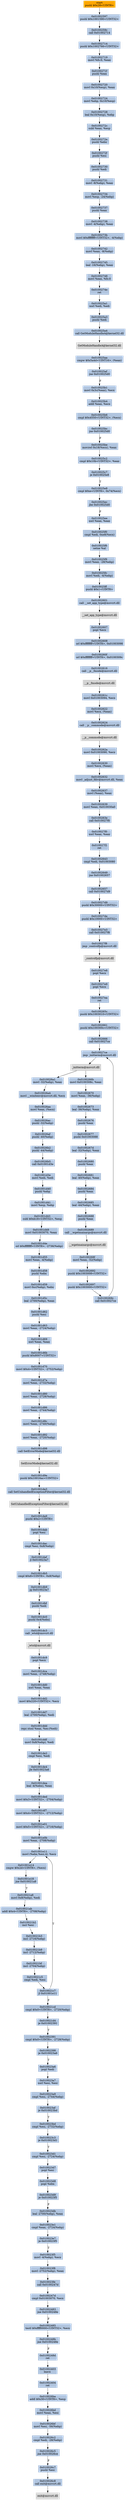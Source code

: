 digraph G {
node[shape=rectangle,style=filled,fillcolor=lightsteelblue,color=lightsteelblue]
bgcolor="transparent"
a0x01002595pushl_0x28UINT8[label="start\npushl $0x28<UINT8>",color="lightgrey",fillcolor="orange"];
a0x01002597pushl_0x1001590UINT32[label="0x01002597\npushl $0x1001590<UINT32>"];
a0x0100259ccall_0x01002714[label="0x0100259c\ncall 0x01002714"];
a0x01002714pushl_0x1002766UINT32[label="0x01002714\npushl $0x1002766<UINT32>"];
a0x01002719movl_fs_0_eax[label="0x01002719\nmovl %fs:0, %eax"];
a0x0100271fpushl_eax[label="0x0100271f\npushl %eax"];
a0x01002720movl_0x10esp__eax[label="0x01002720\nmovl 0x10(%esp), %eax"];
a0x01002724movl_ebp_0x10esp_[label="0x01002724\nmovl %ebp, 0x10(%esp)"];
a0x01002728leal_0x10esp__ebp[label="0x01002728\nleal 0x10(%esp), %ebp"];
a0x0100272csubl_eax_esp[label="0x0100272c\nsubl %eax, %esp"];
a0x0100272epushl_ebx[label="0x0100272e\npushl %ebx"];
a0x0100272fpushl_esi[label="0x0100272f\npushl %esi"];
a0x01002730pushl_edi[label="0x01002730\npushl %edi"];
a0x01002731movl__8ebp__eax[label="0x01002731\nmovl -8(%ebp), %eax"];
a0x01002734movl_esp__24ebp_[label="0x01002734\nmovl %esp, -24(%ebp)"];
a0x01002737pushl_eax[label="0x01002737\npushl %eax"];
a0x01002738movl__4ebp__eax[label="0x01002738\nmovl -4(%ebp), %eax"];
a0x0100273bmovl_0xffffffffUINT32__4ebp_[label="0x0100273b\nmovl $0xffffffff<UINT32>, -4(%ebp)"];
a0x01002742movl_eax__8ebp_[label="0x01002742\nmovl %eax, -8(%ebp)"];
a0x01002745leal__16ebp__eax[label="0x01002745\nleal -16(%ebp), %eax"];
a0x01002748movl_eax_fs_0[label="0x01002748\nmovl %eax, %fs:0"];
a0x0100274eret[label="0x0100274e\nret"];
a0x010025a1xorl_edi_edi[label="0x010025a1\nxorl %edi, %edi"];
a0x010025a3pushl_edi[label="0x010025a3\npushl %edi"];
a0x010025a4call_GetModuleHandleA_kernel32_dll[label="0x010025a4\ncall GetModuleHandleA@kernel32.dll"];
GetModuleHandleA_kernel32_dll[label="GetModuleHandleA@kernel32.dll",color="lightgrey",fillcolor="lightgrey"];
a0x010025aacmpw_0x5a4dUINT16_eax_[label="0x010025aa\ncmpw $0x5a4d<UINT16>, (%eax)"];
a0x010025afjne_0x010025d0[label="0x010025af\njne 0x010025d0"];
a0x010025b1movl_0x3ceax__ecx[label="0x010025b1\nmovl 0x3c(%eax), %ecx"];
a0x010025b4addl_eax_ecx[label="0x010025b4\naddl %eax, %ecx"];
a0x010025b6cmpl_0x4550UINT32_ecx_[label="0x010025b6\ncmpl $0x4550<UINT32>, (%ecx)"];
a0x010025bcjne_0x010025d0[label="0x010025bc\njne 0x010025d0"];
a0x010025bemovzwl_0x18ecx__eax[label="0x010025be\nmovzwl 0x18(%ecx), %eax"];
a0x010025c2cmpl_0x10bUINT32_eax[label="0x010025c2\ncmpl $0x10b<UINT32>, %eax"];
a0x010025c7je_0x010025e8[label="0x010025c7\nje 0x010025e8"];
a0x010025e8cmpl_0xeUINT8_0x74ecx_[label="0x010025e8\ncmpl $0xe<UINT8>, 0x74(%ecx)"];
a0x010025ecjbe_0x010025d0[label="0x010025ec\njbe 0x010025d0"];
a0x010025eexorl_eax_eax[label="0x010025ee\nxorl %eax, %eax"];
a0x010025f0cmpl_edi_0xe8ecx_[label="0x010025f0\ncmpl %edi, 0xe8(%ecx)"];
a0x010025f6setne_al[label="0x010025f6\nsetne %al"];
a0x010025f9movl_eax__28ebp_[label="0x010025f9\nmovl %eax, -28(%ebp)"];
a0x010025fcmovl_edi__4ebp_[label="0x010025fc\nmovl %edi, -4(%ebp)"];
a0x010025ffpushl_0x1UINT8[label="0x010025ff\npushl $0x1<UINT8>"];
a0x01002601call___set_app_type_msvcrt_dll[label="0x01002601\ncall __set_app_type@msvcrt.dll"];
a__set_app_type_msvcrt_dll[label="__set_app_type@msvcrt.dll",color="lightgrey",fillcolor="lightgrey"];
a0x01002607popl_ecx[label="0x01002607\npopl %ecx"];
a0x01002608orl_0xffffffffUINT8_0x01003098[label="0x01002608\norl $0xffffffff<UINT8>, 0x01003098"];
a0x0100260forl_0xffffffffUINT8_0x0100309c[label="0x0100260f\norl $0xffffffff<UINT8>, 0x0100309c"];
a0x01002616call___p__fmode_msvcrt_dll[label="0x01002616\ncall __p__fmode@msvcrt.dll"];
a__p__fmode_msvcrt_dll[label="__p__fmode@msvcrt.dll",color="lightgrey",fillcolor="lightgrey"];
a0x0100261cmovl_0x01003094_ecx[label="0x0100261c\nmovl 0x01003094, %ecx"];
a0x01002622movl_ecx_eax_[label="0x01002622\nmovl %ecx, (%eax)"];
a0x01002624call___p__commode_msvcrt_dll[label="0x01002624\ncall __p__commode@msvcrt.dll"];
a__p__commode_msvcrt_dll[label="__p__commode@msvcrt.dll",color="lightgrey",fillcolor="lightgrey"];
a0x0100262amovl_0x01003090_ecx[label="0x0100262a\nmovl 0x01003090, %ecx"];
a0x01002630movl_ecx_eax_[label="0x01002630\nmovl %ecx, (%eax)"];
a0x01002632movl__adjust_fdiv_msvcrt_dll_eax[label="0x01002632\nmovl _adjust_fdiv@msvcrt.dll, %eax"];
a0x01002637movl_eax__eax[label="0x01002637\nmovl (%eax), %eax"];
a0x01002639movl_eax_0x010030a0[label="0x01002639\nmovl %eax, 0x010030a0"];
a0x0100263ecall_0x010027f0[label="0x0100263e\ncall 0x010027f0"];
a0x010027f0xorl_eax_eax[label="0x010027f0\nxorl %eax, %eax"];
a0x010027f2ret[label="0x010027f2\nret"];
a0x01002643cmpl_edi_0x01003080[label="0x01002643\ncmpl %edi, 0x01003080"];
a0x01002649jne_0x01002657[label="0x01002649\njne 0x01002657"];
a0x01002657call_0x010027d9[label="0x01002657\ncall 0x010027d9"];
a0x010027d9pushl_0x30000UINT32[label="0x010027d9\npushl $0x30000<UINT32>"];
a0x010027depushl_0x10000UINT32[label="0x010027de\npushl $0x10000<UINT32>"];
a0x010027e3call_0x010027f8[label="0x010027e3\ncall 0x010027f8"];
a0x010027f8jmp__controlfp_msvcrt_dll[label="0x010027f8\njmp _controlfp@msvcrt.dll"];
a_controlfp_msvcrt_dll[label="_controlfp@msvcrt.dll",color="lightgrey",fillcolor="lightgrey"];
a0x010027e8popl_ecx[label="0x010027e8\npopl %ecx"];
a0x010027e9popl_ecx[label="0x010027e9\npopl %ecx"];
a0x010027earet[label="0x010027ea\nret"];
a0x0100265cpushl_0x1003010UINT32[label="0x0100265c\npushl $0x1003010<UINT32>"];
a0x01002661pushl_0x100300cUINT32[label="0x01002661\npushl $0x100300c<UINT32>"];
a0x01002666call_0x010027ce[label="0x01002666\ncall 0x010027ce"];
a0x010027cejmp__initterm_msvcrt_dll[label="0x010027ce\njmp _initterm@msvcrt.dll"];
a_initterm_msvcrt_dll[label="_initterm@msvcrt.dll",color="lightgrey",fillcolor="lightgrey"];
a0x0100266bmovl_0x0100308c_eax[label="0x0100266b\nmovl 0x0100308c, %eax"];
a0x01002670movl_eax__36ebp_[label="0x01002670\nmovl %eax, -36(%ebp)"];
a0x01002673leal__36ebp__eax[label="0x01002673\nleal -36(%ebp), %eax"];
a0x01002676pushl_eax[label="0x01002676\npushl %eax"];
a0x01002677pushl_0x01003088[label="0x01002677\npushl 0x01003088"];
a0x0100267dleal__32ebp__eax[label="0x0100267d\nleal -32(%ebp), %eax"];
a0x01002680pushl_eax[label="0x01002680\npushl %eax"];
a0x01002681leal__40ebp__eax[label="0x01002681\nleal -40(%ebp), %eax"];
a0x01002684pushl_eax[label="0x01002684\npushl %eax"];
a0x01002685leal__44ebp__eax[label="0x01002685\nleal -44(%ebp), %eax"];
a0x01002688pushl_eax[label="0x01002688\npushl %eax"];
a0x01002689call___wgetmainargs_msvcrt_dll[label="0x01002689\ncall __wgetmainargs@msvcrt.dll"];
a__wgetmainargs_msvcrt_dll[label="__wgetmainargs@msvcrt.dll",color="lightgrey",fillcolor="lightgrey"];
a0x0100268fmovl_eax__52ebp_[label="0x0100268f\nmovl %eax, -52(%ebp)"];
a0x01002692pushl_0x1003008UINT32[label="0x01002692\npushl $0x1003008<UINT32>"];
a0x01002697pushl_0x1003000UINT32[label="0x01002697\npushl $0x1003000<UINT32>"];
a0x0100269ccall_0x010027ce[label="0x0100269c\ncall 0x010027ce"];
a0x010026a1movl__32ebp__eax[label="0x010026a1\nmovl -32(%ebp), %eax"];
a0x010026a4movl___winitenv_msvcrt_dll_ecx[label="0x010026a4\nmovl __winitenv@msvcrt.dll, %ecx"];
a0x010026aamovl_eax_ecx_[label="0x010026aa\nmovl %eax, (%ecx)"];
a0x010026acpushl__32ebp_[label="0x010026ac\npushl -32(%ebp)"];
a0x010026afpushl__40ebp_[label="0x010026af\npushl -40(%ebp)"];
a0x010026b2pushl__44ebp_[label="0x010026b2\npushl -44(%ebp)"];
a0x010026b5call_0x01001d3e[label="0x010026b5\ncall 0x01001d3e"];
a0x01001d3emovl_edi_edi[label="0x01001d3e\nmovl %edi, %edi"];
a0x01001d40pushl_ebp[label="0x01001d40\npushl %ebp"];
a0x01001d41movl_esp_ebp[label="0x01001d41\nmovl %esp, %ebp"];
a0x01001d43subl_0xb18UINT32_esp[label="0x01001d43\nsubl $0xb18<UINT32>, %esp"];
a0x01001d49movl_0x01003070_eax[label="0x01001d49\nmovl 0x01003070, %eax"];
a0x01001d4eorl_0xffffffffUINT8__2736ebp_[label="0x01001d4e\norl $0xffffffff<UINT8>, -2736(%ebp)"];
a0x01001d55movl_eax__4ebp_[label="0x01001d55\nmovl %eax, -4(%ebp)"];
a0x01001d58pushl_ebx[label="0x01001d58\npushl %ebx"];
a0x01001d59movl_0xcebp__ebx[label="0x01001d59\nmovl 0xc(%ebp), %ebx"];
a0x01001d5cleal__2700ebp__eax[label="0x01001d5c\nleal -2700(%ebp), %eax"];
a0x01001d62pushl_esi[label="0x01001d62\npushl %esi"];
a0x01001d63movl_eax__2724ebp_[label="0x01001d63\nmovl %eax, -2724(%ebp)"];
a0x01001d69xorl_eax_eax[label="0x01001d69\nxorl %eax, %eax"];
a0x01001d6bpushl_0x8007UINT32[label="0x01001d6b\npushl $0x8007<UINT32>"];
a0x01001d70movl_0x4UINT32__2752ebp_[label="0x01001d70\nmovl $0x4<UINT32>, -2752(%ebp)"];
a0x01001d7amovl_eax__2732ebp_[label="0x01001d7a\nmovl %eax, -2732(%ebp)"];
a0x01001d80movl_eax__2728ebp_[label="0x01001d80\nmovl %eax, -2728(%ebp)"];
a0x01001d86movl_eax__2744ebp_[label="0x01001d86\nmovl %eax, -2744(%ebp)"];
a0x01001d8cmovl_eax__2740ebp_[label="0x01001d8c\nmovl %eax, -2740(%ebp)"];
a0x01001d92movl_eax__2720ebp_[label="0x01001d92\nmovl %eax, -2720(%ebp)"];
a0x01001d98call_SetErrorMode_kernel32_dll[label="0x01001d98\ncall SetErrorMode@kernel32.dll"];
SetErrorMode_kernel32_dll[label="SetErrorMode@kernel32.dll",color="lightgrey",fillcolor="lightgrey"];
a0x01001d9epushl_0x10016acUINT32[label="0x01001d9e\npushl $0x10016ac<UINT32>"];
a0x01001da3call_SetUnhandledExceptionFilter_kernel32_dll[label="0x01001da3\ncall SetUnhandledExceptionFilter@kernel32.dll"];
SetUnhandledExceptionFilter_kernel32_dll[label="SetUnhandledExceptionFilter@kernel32.dll",color="lightgrey",fillcolor="lightgrey"];
a0x01001da9pushl_0x2UINT8[label="0x01001da9\npushl $0x2<UINT8>"];
a0x01001dabpopl_esi[label="0x01001dab\npopl %esi"];
a0x01001daccmpl_esi_0x8ebp_[label="0x01001dac\ncmpl %esi, 0x8(%ebp)"];
a0x01001dafjl_0x010023a7[label="0x01001daf\njl 0x010023a7"];
a0x01001db5cmpl_0x8UINT8_0x8ebp_[label="0x01001db5\ncmpl $0x8<UINT8>, 0x8(%ebp)"];
a0x01001db9jg_0x010023a7[label="0x01001db9\njg 0x010023a7"];
a0x01001dbfpushl_edi[label="0x01001dbf\npushl %edi"];
a0x01001dc0pushl_0x4ebx_[label="0x01001dc0\npushl 0x4(%ebx)"];
a0x01001dc3call__wtol_msvcrt_dll[label="0x01001dc3\ncall _wtol@msvcrt.dll"];
a_wtol_msvcrt_dll[label="_wtol@msvcrt.dll",color="lightgrey",fillcolor="lightgrey"];
a0x01001dc9popl_ecx[label="0x01001dc9\npopl %ecx"];
a0x01001dcamovl_eax__2748ebp_[label="0x01001dca\nmovl %eax, -2748(%ebp)"];
a0x01001dd0xorl_eax_eax[label="0x01001dd0\nxorl %eax, %eax"];
a0x01001dd2movl_0x220UINT32_ecx[label="0x01001dd2\nmovl $0x220<UINT32>, %ecx"];
a0x01001dd7leal__2700ebp__edi[label="0x01001dd7\nleal -2700(%ebp), %edi"];
a0x01001dddrepz_stosl_eax_es_edi_[label="0x01001ddd\nrepz stosl %eax, %es:(%edi)"];
a0x01001ddfmovl_0x8ebp__edi[label="0x01001ddf\nmovl 0x8(%ebp), %edi"];
a0x01001de2cmpl_esi_edi[label="0x01001de2\ncmpl %esi, %edi"];
a0x01001de4jle_0x010023a6[label="0x01001de4\njle 0x010023a6"];
a0x01001dealeal__4ebx__eax[label="0x01001dea\nleal -4(%ebx), %eax"];
a0x01001dedmovl_0x3UINT32__2704ebp_[label="0x01001ded\nmovl $0x3<UINT32>, -2704(%ebp)"];
a0x01001df7movl_0x4UINT32__2712ebp_[label="0x01001df7\nmovl $0x4<UINT32>, -2712(%ebp)"];
a0x01001e01movl_0x5UINT32__2716ebp_[label="0x01001e01\nmovl $0x5<UINT32>, -2716(%ebp)"];
a0x01001e0bmovl_eax__2708ebp_[label="0x01001e0b\nmovl %eax, -2708(%ebp)"];
a0x01001e11movl_ebxesi4__ecx[label="0x01001e11\nmovl (%ebx,%esi,4), %ecx"];
a0x01001e14cmpw_0x2dUINT8_ecx_[label="0x01001e14\ncmpw $0x2d<UINT8>, (%ecx)"];
a0x01001e18jne_0x010021a8[label="0x01001e18\njne 0x010021a8"];
a0x010021a8movl_0x8ebp__edi[label="0x010021a8\nmovl 0x8(%ebp), %edi"];
a0x010021abaddl_0x4UINT8__2708ebp_[label="0x010021ab\naddl $0x4<UINT8>, -2708(%ebp)"];
a0x010021b2incl_esi[label="0x010021b2\nincl %esi"];
a0x010021b3incl__2716ebp_[label="0x010021b3\nincl -2716(%ebp)"];
a0x010021b9incl__2712ebp_[label="0x010021b9\nincl -2712(%ebp)"];
a0x010021bfincl__2704ebp_[label="0x010021bf\nincl -2704(%ebp)"];
a0x010021c5cmpl_edi_esi[label="0x010021c5\ncmpl %edi, %esi"];
a0x010021c7jl_0x01001e11[label="0x010021c7\njl 0x01001e11"];
a0x010021cdcmpl_0x0UINT8__2720ebp_[label="0x010021cd\ncmpl $0x0<UINT8>, -2720(%ebp)"];
a0x010021d4je_0x01002391[label="0x010021d4\nje 0x01002391"];
a0x01002391cmpl_0x0UINT8__2728ebp_[label="0x01002391\ncmpl $0x0<UINT8>, -2728(%ebp)"];
a0x01002398je_0x010023a6[label="0x01002398\nje 0x010023a6"];
a0x010023a6popl_edi[label="0x010023a6\npopl %edi"];
a0x010023a7xorl_esi_esi[label="0x010023a7\nxorl %esi, %esi"];
a0x010023a9cmpl_esi__2744ebp_[label="0x010023a9\ncmpl %esi, -2744(%ebp)"];
a0x010023afje_0x010023bd[label="0x010023af\nje 0x010023bd"];
a0x010023bdcmpl_esi__2732ebp_[label="0x010023bd\ncmpl %esi, -2732(%ebp)"];
a0x010023c3je_0x010023d1[label="0x010023c3\nje 0x010023d1"];
a0x010023d1cmpl_esi__2724ebp_[label="0x010023d1\ncmpl %esi, -2724(%ebp)"];
a0x010023d7popl_esi[label="0x010023d7\npopl %esi"];
a0x010023d8popl_ebx[label="0x010023d8\npopl %ebx"];
a0x010023d9je_0x010023f5[label="0x010023d9\nje 0x010023f5"];
a0x010023dbleal__2700ebp__eax[label="0x010023db\nleal -2700(%ebp), %eax"];
a0x010023e1cmpl_eax__2724ebp_[label="0x010023e1\ncmpl %eax, -2724(%ebp)"];
a0x010023e7je_0x010023f5[label="0x010023e7\nje 0x010023f5"];
a0x010023f5movl__4ebp__ecx[label="0x010023f5\nmovl -4(%ebp), %ecx"];
a0x010023f8movl__2752ebp__eax[label="0x010023f8\nmovl -2752(%ebp), %eax"];
a0x010023fecall_0x0100247d[label="0x010023fe\ncall 0x0100247d"];
a0x0100247dcmpl_0x01003070_ecx[label="0x0100247d\ncmpl 0x01003070, %ecx"];
a0x01002483jne_0x0100248e[label="0x01002483\njne 0x0100248e"];
a0x01002485testl_0xffff0000UINT32_ecx[label="0x01002485\ntestl $0xffff0000<UINT32>, %ecx"];
a0x0100248bjne_0x0100248e[label="0x0100248b\njne 0x0100248e"];
a0x0100248dret[label="0x0100248d\nret"];
a0x01002403leave_[label="0x01002403\nleave "];
a0x01002404ret[label="0x01002404\nret"];
a0x010026baaddl_0x30UINT8_esp[label="0x010026ba\naddl $0x30<UINT8>, %esp"];
a0x010026bdmovl_eax_esi[label="0x010026bd\nmovl %eax, %esi"];
a0x010026bfmovl_esi__56ebp_[label="0x010026bf\nmovl %esi, -56(%ebp)"];
a0x010026c2cmpl_edi__28ebp_[label="0x010026c2\ncmpl %edi, -28(%ebp)"];
a0x010026c5jne_0x010026ce[label="0x010026c5\njne 0x010026ce"];
a0x010026c7pushl_esi[label="0x010026c7\npushl %esi"];
a0x010026c8call_exit_msvcrt_dll[label="0x010026c8\ncall exit@msvcrt.dll"];
exit_msvcrt_dll[label="exit@msvcrt.dll",color="lightgrey",fillcolor="lightgrey"];
a0x01002595pushl_0x28UINT8 -> a0x01002597pushl_0x1001590UINT32 [color="#000000"];
a0x01002597pushl_0x1001590UINT32 -> a0x0100259ccall_0x01002714 [color="#000000"];
a0x0100259ccall_0x01002714 -> a0x01002714pushl_0x1002766UINT32 [color="#000000"];
a0x01002714pushl_0x1002766UINT32 -> a0x01002719movl_fs_0_eax [color="#000000"];
a0x01002719movl_fs_0_eax -> a0x0100271fpushl_eax [color="#000000"];
a0x0100271fpushl_eax -> a0x01002720movl_0x10esp__eax [color="#000000"];
a0x01002720movl_0x10esp__eax -> a0x01002724movl_ebp_0x10esp_ [color="#000000"];
a0x01002724movl_ebp_0x10esp_ -> a0x01002728leal_0x10esp__ebp [color="#000000"];
a0x01002728leal_0x10esp__ebp -> a0x0100272csubl_eax_esp [color="#000000"];
a0x0100272csubl_eax_esp -> a0x0100272epushl_ebx [color="#000000"];
a0x0100272epushl_ebx -> a0x0100272fpushl_esi [color="#000000"];
a0x0100272fpushl_esi -> a0x01002730pushl_edi [color="#000000"];
a0x01002730pushl_edi -> a0x01002731movl__8ebp__eax [color="#000000"];
a0x01002731movl__8ebp__eax -> a0x01002734movl_esp__24ebp_ [color="#000000"];
a0x01002734movl_esp__24ebp_ -> a0x01002737pushl_eax [color="#000000"];
a0x01002737pushl_eax -> a0x01002738movl__4ebp__eax [color="#000000"];
a0x01002738movl__4ebp__eax -> a0x0100273bmovl_0xffffffffUINT32__4ebp_ [color="#000000"];
a0x0100273bmovl_0xffffffffUINT32__4ebp_ -> a0x01002742movl_eax__8ebp_ [color="#000000"];
a0x01002742movl_eax__8ebp_ -> a0x01002745leal__16ebp__eax [color="#000000"];
a0x01002745leal__16ebp__eax -> a0x01002748movl_eax_fs_0 [color="#000000"];
a0x01002748movl_eax_fs_0 -> a0x0100274eret [color="#000000"];
a0x0100274eret -> a0x010025a1xorl_edi_edi [color="#000000"];
a0x010025a1xorl_edi_edi -> a0x010025a3pushl_edi [color="#000000"];
a0x010025a3pushl_edi -> a0x010025a4call_GetModuleHandleA_kernel32_dll [color="#000000"];
a0x010025a4call_GetModuleHandleA_kernel32_dll -> GetModuleHandleA_kernel32_dll [color="#000000"];
GetModuleHandleA_kernel32_dll -> a0x010025aacmpw_0x5a4dUINT16_eax_ [color="#000000"];
a0x010025aacmpw_0x5a4dUINT16_eax_ -> a0x010025afjne_0x010025d0 [color="#000000"];
a0x010025afjne_0x010025d0 -> a0x010025b1movl_0x3ceax__ecx [color="#000000",label="F"];
a0x010025b1movl_0x3ceax__ecx -> a0x010025b4addl_eax_ecx [color="#000000"];
a0x010025b4addl_eax_ecx -> a0x010025b6cmpl_0x4550UINT32_ecx_ [color="#000000"];
a0x010025b6cmpl_0x4550UINT32_ecx_ -> a0x010025bcjne_0x010025d0 [color="#000000"];
a0x010025bcjne_0x010025d0 -> a0x010025bemovzwl_0x18ecx__eax [color="#000000",label="F"];
a0x010025bemovzwl_0x18ecx__eax -> a0x010025c2cmpl_0x10bUINT32_eax [color="#000000"];
a0x010025c2cmpl_0x10bUINT32_eax -> a0x010025c7je_0x010025e8 [color="#000000"];
a0x010025c7je_0x010025e8 -> a0x010025e8cmpl_0xeUINT8_0x74ecx_ [color="#000000",label="T"];
a0x010025e8cmpl_0xeUINT8_0x74ecx_ -> a0x010025ecjbe_0x010025d0 [color="#000000"];
a0x010025ecjbe_0x010025d0 -> a0x010025eexorl_eax_eax [color="#000000",label="F"];
a0x010025eexorl_eax_eax -> a0x010025f0cmpl_edi_0xe8ecx_ [color="#000000"];
a0x010025f0cmpl_edi_0xe8ecx_ -> a0x010025f6setne_al [color="#000000"];
a0x010025f6setne_al -> a0x010025f9movl_eax__28ebp_ [color="#000000"];
a0x010025f9movl_eax__28ebp_ -> a0x010025fcmovl_edi__4ebp_ [color="#000000"];
a0x010025fcmovl_edi__4ebp_ -> a0x010025ffpushl_0x1UINT8 [color="#000000"];
a0x010025ffpushl_0x1UINT8 -> a0x01002601call___set_app_type_msvcrt_dll [color="#000000"];
a0x01002601call___set_app_type_msvcrt_dll -> a__set_app_type_msvcrt_dll [color="#000000"];
a__set_app_type_msvcrt_dll -> a0x01002607popl_ecx [color="#000000"];
a0x01002607popl_ecx -> a0x01002608orl_0xffffffffUINT8_0x01003098 [color="#000000"];
a0x01002608orl_0xffffffffUINT8_0x01003098 -> a0x0100260forl_0xffffffffUINT8_0x0100309c [color="#000000"];
a0x0100260forl_0xffffffffUINT8_0x0100309c -> a0x01002616call___p__fmode_msvcrt_dll [color="#000000"];
a0x01002616call___p__fmode_msvcrt_dll -> a__p__fmode_msvcrt_dll [color="#000000"];
a__p__fmode_msvcrt_dll -> a0x0100261cmovl_0x01003094_ecx [color="#000000"];
a0x0100261cmovl_0x01003094_ecx -> a0x01002622movl_ecx_eax_ [color="#000000"];
a0x01002622movl_ecx_eax_ -> a0x01002624call___p__commode_msvcrt_dll [color="#000000"];
a0x01002624call___p__commode_msvcrt_dll -> a__p__commode_msvcrt_dll [color="#000000"];
a__p__commode_msvcrt_dll -> a0x0100262amovl_0x01003090_ecx [color="#000000"];
a0x0100262amovl_0x01003090_ecx -> a0x01002630movl_ecx_eax_ [color="#000000"];
a0x01002630movl_ecx_eax_ -> a0x01002632movl__adjust_fdiv_msvcrt_dll_eax [color="#000000"];
a0x01002632movl__adjust_fdiv_msvcrt_dll_eax -> a0x01002637movl_eax__eax [color="#000000"];
a0x01002637movl_eax__eax -> a0x01002639movl_eax_0x010030a0 [color="#000000"];
a0x01002639movl_eax_0x010030a0 -> a0x0100263ecall_0x010027f0 [color="#000000"];
a0x0100263ecall_0x010027f0 -> a0x010027f0xorl_eax_eax [color="#000000"];
a0x010027f0xorl_eax_eax -> a0x010027f2ret [color="#000000"];
a0x010027f2ret -> a0x01002643cmpl_edi_0x01003080 [color="#000000"];
a0x01002643cmpl_edi_0x01003080 -> a0x01002649jne_0x01002657 [color="#000000"];
a0x01002649jne_0x01002657 -> a0x01002657call_0x010027d9 [color="#000000",label="T"];
a0x01002657call_0x010027d9 -> a0x010027d9pushl_0x30000UINT32 [color="#000000"];
a0x010027d9pushl_0x30000UINT32 -> a0x010027depushl_0x10000UINT32 [color="#000000"];
a0x010027depushl_0x10000UINT32 -> a0x010027e3call_0x010027f8 [color="#000000"];
a0x010027e3call_0x010027f8 -> a0x010027f8jmp__controlfp_msvcrt_dll [color="#000000"];
a0x010027f8jmp__controlfp_msvcrt_dll -> a_controlfp_msvcrt_dll [color="#000000"];
a_controlfp_msvcrt_dll -> a0x010027e8popl_ecx [color="#000000"];
a0x010027e8popl_ecx -> a0x010027e9popl_ecx [color="#000000"];
a0x010027e9popl_ecx -> a0x010027earet [color="#000000"];
a0x010027earet -> a0x0100265cpushl_0x1003010UINT32 [color="#000000"];
a0x0100265cpushl_0x1003010UINT32 -> a0x01002661pushl_0x100300cUINT32 [color="#000000"];
a0x01002661pushl_0x100300cUINT32 -> a0x01002666call_0x010027ce [color="#000000"];
a0x01002666call_0x010027ce -> a0x010027cejmp__initterm_msvcrt_dll [color="#000000"];
a0x010027cejmp__initterm_msvcrt_dll -> a_initterm_msvcrt_dll [color="#000000"];
a_initterm_msvcrt_dll -> a0x0100266bmovl_0x0100308c_eax [color="#000000"];
a0x0100266bmovl_0x0100308c_eax -> a0x01002670movl_eax__36ebp_ [color="#000000"];
a0x01002670movl_eax__36ebp_ -> a0x01002673leal__36ebp__eax [color="#000000"];
a0x01002673leal__36ebp__eax -> a0x01002676pushl_eax [color="#000000"];
a0x01002676pushl_eax -> a0x01002677pushl_0x01003088 [color="#000000"];
a0x01002677pushl_0x01003088 -> a0x0100267dleal__32ebp__eax [color="#000000"];
a0x0100267dleal__32ebp__eax -> a0x01002680pushl_eax [color="#000000"];
a0x01002680pushl_eax -> a0x01002681leal__40ebp__eax [color="#000000"];
a0x01002681leal__40ebp__eax -> a0x01002684pushl_eax [color="#000000"];
a0x01002684pushl_eax -> a0x01002685leal__44ebp__eax [color="#000000"];
a0x01002685leal__44ebp__eax -> a0x01002688pushl_eax [color="#000000"];
a0x01002688pushl_eax -> a0x01002689call___wgetmainargs_msvcrt_dll [color="#000000"];
a0x01002689call___wgetmainargs_msvcrt_dll -> a__wgetmainargs_msvcrt_dll [color="#000000"];
a__wgetmainargs_msvcrt_dll -> a0x0100268fmovl_eax__52ebp_ [color="#000000"];
a0x0100268fmovl_eax__52ebp_ -> a0x01002692pushl_0x1003008UINT32 [color="#000000"];
a0x01002692pushl_0x1003008UINT32 -> a0x01002697pushl_0x1003000UINT32 [color="#000000"];
a0x01002697pushl_0x1003000UINT32 -> a0x0100269ccall_0x010027ce [color="#000000"];
a0x0100269ccall_0x010027ce -> a0x010027cejmp__initterm_msvcrt_dll [color="#000000"];
a_initterm_msvcrt_dll -> a0x010026a1movl__32ebp__eax [color="#000000"];
a0x010026a1movl__32ebp__eax -> a0x010026a4movl___winitenv_msvcrt_dll_ecx [color="#000000"];
a0x010026a4movl___winitenv_msvcrt_dll_ecx -> a0x010026aamovl_eax_ecx_ [color="#000000"];
a0x010026aamovl_eax_ecx_ -> a0x010026acpushl__32ebp_ [color="#000000"];
a0x010026acpushl__32ebp_ -> a0x010026afpushl__40ebp_ [color="#000000"];
a0x010026afpushl__40ebp_ -> a0x010026b2pushl__44ebp_ [color="#000000"];
a0x010026b2pushl__44ebp_ -> a0x010026b5call_0x01001d3e [color="#000000"];
a0x010026b5call_0x01001d3e -> a0x01001d3emovl_edi_edi [color="#000000"];
a0x01001d3emovl_edi_edi -> a0x01001d40pushl_ebp [color="#000000"];
a0x01001d40pushl_ebp -> a0x01001d41movl_esp_ebp [color="#000000"];
a0x01001d41movl_esp_ebp -> a0x01001d43subl_0xb18UINT32_esp [color="#000000"];
a0x01001d43subl_0xb18UINT32_esp -> a0x01001d49movl_0x01003070_eax [color="#000000"];
a0x01001d49movl_0x01003070_eax -> a0x01001d4eorl_0xffffffffUINT8__2736ebp_ [color="#000000"];
a0x01001d4eorl_0xffffffffUINT8__2736ebp_ -> a0x01001d55movl_eax__4ebp_ [color="#000000"];
a0x01001d55movl_eax__4ebp_ -> a0x01001d58pushl_ebx [color="#000000"];
a0x01001d58pushl_ebx -> a0x01001d59movl_0xcebp__ebx [color="#000000"];
a0x01001d59movl_0xcebp__ebx -> a0x01001d5cleal__2700ebp__eax [color="#000000"];
a0x01001d5cleal__2700ebp__eax -> a0x01001d62pushl_esi [color="#000000"];
a0x01001d62pushl_esi -> a0x01001d63movl_eax__2724ebp_ [color="#000000"];
a0x01001d63movl_eax__2724ebp_ -> a0x01001d69xorl_eax_eax [color="#000000"];
a0x01001d69xorl_eax_eax -> a0x01001d6bpushl_0x8007UINT32 [color="#000000"];
a0x01001d6bpushl_0x8007UINT32 -> a0x01001d70movl_0x4UINT32__2752ebp_ [color="#000000"];
a0x01001d70movl_0x4UINT32__2752ebp_ -> a0x01001d7amovl_eax__2732ebp_ [color="#000000"];
a0x01001d7amovl_eax__2732ebp_ -> a0x01001d80movl_eax__2728ebp_ [color="#000000"];
a0x01001d80movl_eax__2728ebp_ -> a0x01001d86movl_eax__2744ebp_ [color="#000000"];
a0x01001d86movl_eax__2744ebp_ -> a0x01001d8cmovl_eax__2740ebp_ [color="#000000"];
a0x01001d8cmovl_eax__2740ebp_ -> a0x01001d92movl_eax__2720ebp_ [color="#000000"];
a0x01001d92movl_eax__2720ebp_ -> a0x01001d98call_SetErrorMode_kernel32_dll [color="#000000"];
a0x01001d98call_SetErrorMode_kernel32_dll -> SetErrorMode_kernel32_dll [color="#000000"];
SetErrorMode_kernel32_dll -> a0x01001d9epushl_0x10016acUINT32 [color="#000000"];
a0x01001d9epushl_0x10016acUINT32 -> a0x01001da3call_SetUnhandledExceptionFilter_kernel32_dll [color="#000000"];
a0x01001da3call_SetUnhandledExceptionFilter_kernel32_dll -> SetUnhandledExceptionFilter_kernel32_dll [color="#000000"];
SetUnhandledExceptionFilter_kernel32_dll -> a0x01001da9pushl_0x2UINT8 [color="#000000"];
a0x01001da9pushl_0x2UINT8 -> a0x01001dabpopl_esi [color="#000000"];
a0x01001dabpopl_esi -> a0x01001daccmpl_esi_0x8ebp_ [color="#000000"];
a0x01001daccmpl_esi_0x8ebp_ -> a0x01001dafjl_0x010023a7 [color="#000000"];
a0x01001dafjl_0x010023a7 -> a0x01001db5cmpl_0x8UINT8_0x8ebp_ [color="#000000",label="F"];
a0x01001db5cmpl_0x8UINT8_0x8ebp_ -> a0x01001db9jg_0x010023a7 [color="#000000"];
a0x01001db9jg_0x010023a7 -> a0x01001dbfpushl_edi [color="#000000",label="F"];
a0x01001dbfpushl_edi -> a0x01001dc0pushl_0x4ebx_ [color="#000000"];
a0x01001dc0pushl_0x4ebx_ -> a0x01001dc3call__wtol_msvcrt_dll [color="#000000"];
a0x01001dc3call__wtol_msvcrt_dll -> a_wtol_msvcrt_dll [color="#000000"];
a_wtol_msvcrt_dll -> a0x01001dc9popl_ecx [color="#000000"];
a0x01001dc9popl_ecx -> a0x01001dcamovl_eax__2748ebp_ [color="#000000"];
a0x01001dcamovl_eax__2748ebp_ -> a0x01001dd0xorl_eax_eax [color="#000000"];
a0x01001dd0xorl_eax_eax -> a0x01001dd2movl_0x220UINT32_ecx [color="#000000"];
a0x01001dd2movl_0x220UINT32_ecx -> a0x01001dd7leal__2700ebp__edi [color="#000000"];
a0x01001dd7leal__2700ebp__edi -> a0x01001dddrepz_stosl_eax_es_edi_ [color="#000000"];
a0x01001dddrepz_stosl_eax_es_edi_ -> a0x01001ddfmovl_0x8ebp__edi [color="#000000"];
a0x01001ddfmovl_0x8ebp__edi -> a0x01001de2cmpl_esi_edi [color="#000000"];
a0x01001de2cmpl_esi_edi -> a0x01001de4jle_0x010023a6 [color="#000000"];
a0x01001de4jle_0x010023a6 -> a0x01001dealeal__4ebx__eax [color="#000000",label="F"];
a0x01001dealeal__4ebx__eax -> a0x01001dedmovl_0x3UINT32__2704ebp_ [color="#000000"];
a0x01001dedmovl_0x3UINT32__2704ebp_ -> a0x01001df7movl_0x4UINT32__2712ebp_ [color="#000000"];
a0x01001df7movl_0x4UINT32__2712ebp_ -> a0x01001e01movl_0x5UINT32__2716ebp_ [color="#000000"];
a0x01001e01movl_0x5UINT32__2716ebp_ -> a0x01001e0bmovl_eax__2708ebp_ [color="#000000"];
a0x01001e0bmovl_eax__2708ebp_ -> a0x01001e11movl_ebxesi4__ecx [color="#000000"];
a0x01001e11movl_ebxesi4__ecx -> a0x01001e14cmpw_0x2dUINT8_ecx_ [color="#000000"];
a0x01001e14cmpw_0x2dUINT8_ecx_ -> a0x01001e18jne_0x010021a8 [color="#000000"];
a0x01001e18jne_0x010021a8 -> a0x010021a8movl_0x8ebp__edi [color="#000000",label="T"];
a0x010021a8movl_0x8ebp__edi -> a0x010021abaddl_0x4UINT8__2708ebp_ [color="#000000"];
a0x010021abaddl_0x4UINT8__2708ebp_ -> a0x010021b2incl_esi [color="#000000"];
a0x010021b2incl_esi -> a0x010021b3incl__2716ebp_ [color="#000000"];
a0x010021b3incl__2716ebp_ -> a0x010021b9incl__2712ebp_ [color="#000000"];
a0x010021b9incl__2712ebp_ -> a0x010021bfincl__2704ebp_ [color="#000000"];
a0x010021bfincl__2704ebp_ -> a0x010021c5cmpl_edi_esi [color="#000000"];
a0x010021c5cmpl_edi_esi -> a0x010021c7jl_0x01001e11 [color="#000000"];
a0x010021c7jl_0x01001e11 -> a0x01001e11movl_ebxesi4__ecx [color="#000000",label="T"];
a0x010021c7jl_0x01001e11 -> a0x010021cdcmpl_0x0UINT8__2720ebp_ [color="#000000",label="F"];
a0x010021cdcmpl_0x0UINT8__2720ebp_ -> a0x010021d4je_0x01002391 [color="#000000"];
a0x010021d4je_0x01002391 -> a0x01002391cmpl_0x0UINT8__2728ebp_ [color="#000000",label="T"];
a0x01002391cmpl_0x0UINT8__2728ebp_ -> a0x01002398je_0x010023a6 [color="#000000"];
a0x01002398je_0x010023a6 -> a0x010023a6popl_edi [color="#000000",label="T"];
a0x010023a6popl_edi -> a0x010023a7xorl_esi_esi [color="#000000"];
a0x010023a7xorl_esi_esi -> a0x010023a9cmpl_esi__2744ebp_ [color="#000000"];
a0x010023a9cmpl_esi__2744ebp_ -> a0x010023afje_0x010023bd [color="#000000"];
a0x010023afje_0x010023bd -> a0x010023bdcmpl_esi__2732ebp_ [color="#000000",label="T"];
a0x010023bdcmpl_esi__2732ebp_ -> a0x010023c3je_0x010023d1 [color="#000000"];
a0x010023c3je_0x010023d1 -> a0x010023d1cmpl_esi__2724ebp_ [color="#000000",label="T"];
a0x010023d1cmpl_esi__2724ebp_ -> a0x010023d7popl_esi [color="#000000"];
a0x010023d7popl_esi -> a0x010023d8popl_ebx [color="#000000"];
a0x010023d8popl_ebx -> a0x010023d9je_0x010023f5 [color="#000000"];
a0x010023d9je_0x010023f5 -> a0x010023dbleal__2700ebp__eax [color="#000000",label="F"];
a0x010023dbleal__2700ebp__eax -> a0x010023e1cmpl_eax__2724ebp_ [color="#000000"];
a0x010023e1cmpl_eax__2724ebp_ -> a0x010023e7je_0x010023f5 [color="#000000"];
a0x010023e7je_0x010023f5 -> a0x010023f5movl__4ebp__ecx [color="#000000",label="T"];
a0x010023f5movl__4ebp__ecx -> a0x010023f8movl__2752ebp__eax [color="#000000"];
a0x010023f8movl__2752ebp__eax -> a0x010023fecall_0x0100247d [color="#000000"];
a0x010023fecall_0x0100247d -> a0x0100247dcmpl_0x01003070_ecx [color="#000000"];
a0x0100247dcmpl_0x01003070_ecx -> a0x01002483jne_0x0100248e [color="#000000"];
a0x01002483jne_0x0100248e -> a0x01002485testl_0xffff0000UINT32_ecx [color="#000000",label="F"];
a0x01002485testl_0xffff0000UINT32_ecx -> a0x0100248bjne_0x0100248e [color="#000000"];
a0x0100248bjne_0x0100248e -> a0x0100248dret [color="#000000",label="F"];
a0x0100248dret -> a0x01002403leave_ [color="#000000"];
a0x01002403leave_ -> a0x01002404ret [color="#000000"];
a0x01002404ret -> a0x010026baaddl_0x30UINT8_esp [color="#000000"];
a0x010026baaddl_0x30UINT8_esp -> a0x010026bdmovl_eax_esi [color="#000000"];
a0x010026bdmovl_eax_esi -> a0x010026bfmovl_esi__56ebp_ [color="#000000"];
a0x010026bfmovl_esi__56ebp_ -> a0x010026c2cmpl_edi__28ebp_ [color="#000000"];
a0x010026c2cmpl_edi__28ebp_ -> a0x010026c5jne_0x010026ce [color="#000000"];
a0x010026c5jne_0x010026ce -> a0x010026c7pushl_esi [color="#000000",label="F"];
a0x010026c7pushl_esi -> a0x010026c8call_exit_msvcrt_dll [color="#000000"];
a0x010026c8call_exit_msvcrt_dll -> exit_msvcrt_dll [color="#000000"];
}
